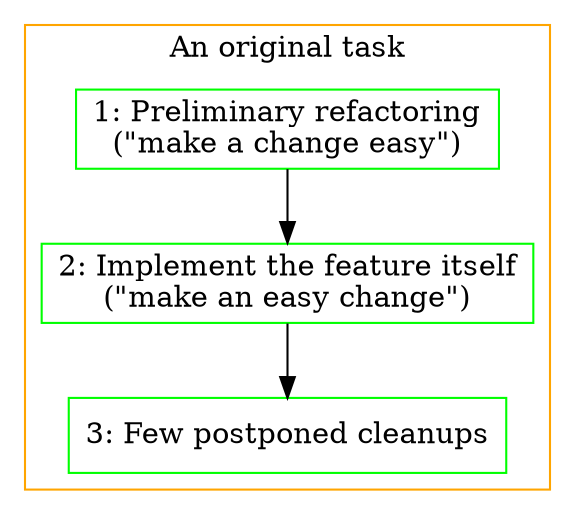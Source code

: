 digraph g {
node [shape=box];
edge [color=black];
subgraph cluster_0 {
    color=orange;
    label = "An original task";
2 [label="1: Preliminary refactoring
(&quot;make a change easy&quot;)", color=green];
3 [label="2: Implement the feature itself
(&quot;make an easy change&quot;)", color=green];
4 [label="3: Few postponed cleanups", color=green];
2 -> 3;
3 -> 4;
}
}
